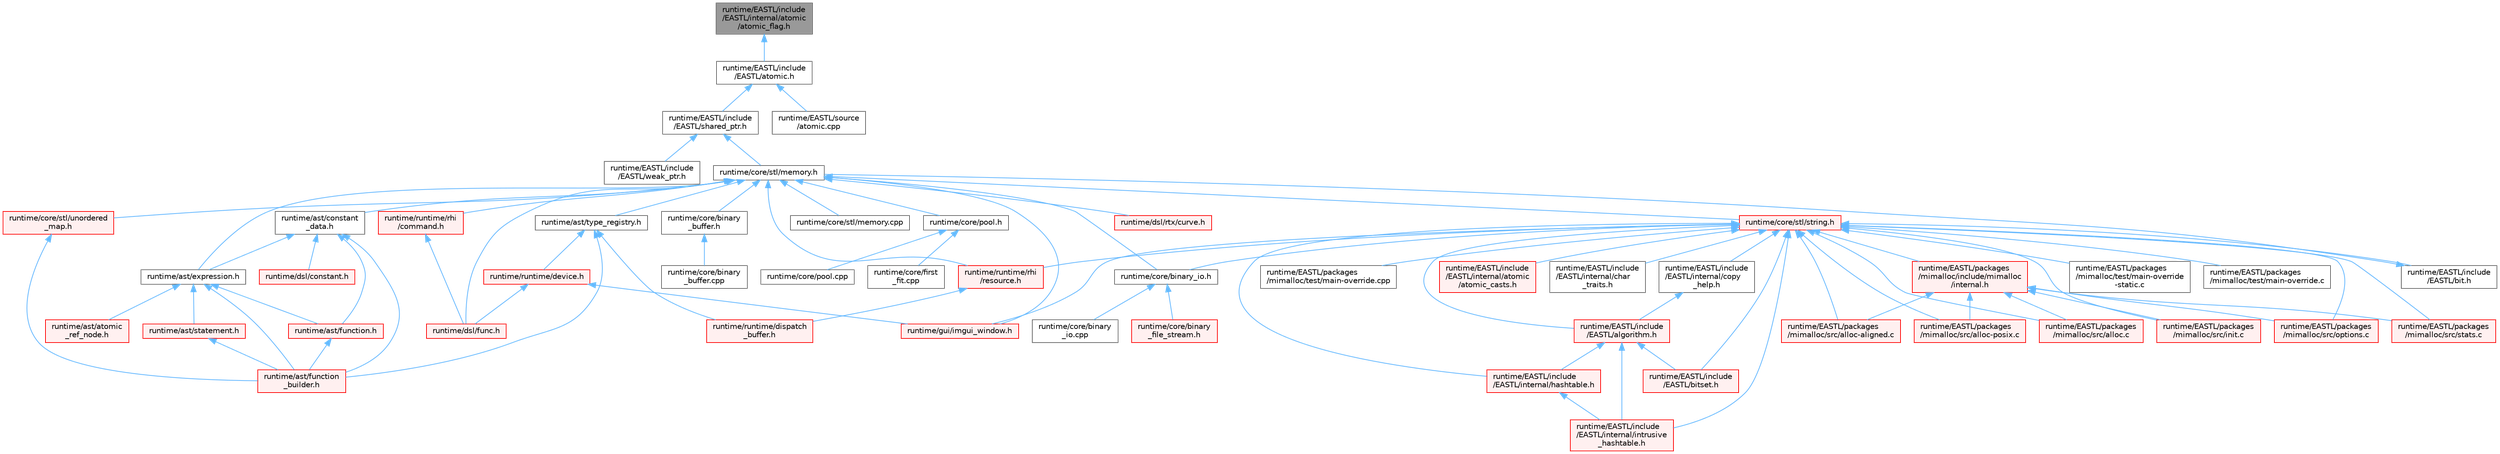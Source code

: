 digraph "runtime/EASTL/include/EASTL/internal/atomic/atomic_flag.h"
{
 // LATEX_PDF_SIZE
  bgcolor="transparent";
  edge [fontname=Helvetica,fontsize=10,labelfontname=Helvetica,labelfontsize=10];
  node [fontname=Helvetica,fontsize=10,shape=box,height=0.2,width=0.4];
  Node1 [id="Node000001",label="runtime/EASTL/include\l/EASTL/internal/atomic\l/atomic_flag.h",height=0.2,width=0.4,color="gray40", fillcolor="grey60", style="filled", fontcolor="black",tooltip=" "];
  Node1 -> Node2 [id="edge76_Node000001_Node000002",dir="back",color="steelblue1",style="solid",tooltip=" "];
  Node2 [id="Node000002",label="runtime/EASTL/include\l/EASTL/atomic.h",height=0.2,width=0.4,color="grey40", fillcolor="white", style="filled",URL="$_e_a_s_t_l_2include_2_e_a_s_t_l_2atomic_8h.html",tooltip=" "];
  Node2 -> Node3 [id="edge77_Node000002_Node000003",dir="back",color="steelblue1",style="solid",tooltip=" "];
  Node3 [id="Node000003",label="runtime/EASTL/include\l/EASTL/shared_ptr.h",height=0.2,width=0.4,color="grey40", fillcolor="white", style="filled",URL="$shared__ptr_8h.html",tooltip=" "];
  Node3 -> Node4 [id="edge78_Node000003_Node000004",dir="back",color="steelblue1",style="solid",tooltip=" "];
  Node4 [id="Node000004",label="runtime/EASTL/include\l/EASTL/weak_ptr.h",height=0.2,width=0.4,color="grey40", fillcolor="white", style="filled",URL="$weak__ptr_8h.html",tooltip=" "];
  Node3 -> Node5 [id="edge79_Node000003_Node000005",dir="back",color="steelblue1",style="solid",tooltip=" "];
  Node5 [id="Node000005",label="runtime/core/stl/memory.h",height=0.2,width=0.4,color="grey40", fillcolor="white", style="filled",URL="$core_2stl_2memory_8h.html",tooltip=" "];
  Node5 -> Node6 [id="edge80_Node000005_Node000006",dir="back",color="steelblue1",style="solid",tooltip=" "];
  Node6 [id="Node000006",label="runtime/ast/constant\l_data.h",height=0.2,width=0.4,color="grey40", fillcolor="white", style="filled",URL="$constant__data_8h.html",tooltip=" "];
  Node6 -> Node7 [id="edge81_Node000006_Node000007",dir="back",color="steelblue1",style="solid",tooltip=" "];
  Node7 [id="Node000007",label="runtime/ast/expression.h",height=0.2,width=0.4,color="grey40", fillcolor="white", style="filled",URL="$expression_8h.html",tooltip=" "];
  Node7 -> Node8 [id="edge82_Node000007_Node000008",dir="back",color="steelblue1",style="solid",tooltip=" "];
  Node8 [id="Node000008",label="runtime/ast/atomic\l_ref_node.h",height=0.2,width=0.4,color="red", fillcolor="#FFF0F0", style="filled",URL="$atomic__ref__node_8h.html",tooltip=" "];
  Node7 -> Node28 [id="edge83_Node000007_Node000028",dir="back",color="steelblue1",style="solid",tooltip=" "];
  Node28 [id="Node000028",label="runtime/ast/function.h",height=0.2,width=0.4,color="red", fillcolor="#FFF0F0", style="filled",URL="$ast_2function_8h.html",tooltip=" "];
  Node28 -> Node30 [id="edge84_Node000028_Node000030",dir="back",color="steelblue1",style="solid",tooltip=" "];
  Node30 [id="Node000030",label="runtime/ast/function\l_builder.h",height=0.2,width=0.4,color="red", fillcolor="#FFF0F0", style="filled",URL="$function__builder_8h.html",tooltip=" "];
  Node7 -> Node30 [id="edge85_Node000007_Node000030",dir="back",color="steelblue1",style="solid",tooltip=" "];
  Node7 -> Node57 [id="edge86_Node000007_Node000057",dir="back",color="steelblue1",style="solid",tooltip=" "];
  Node57 [id="Node000057",label="runtime/ast/statement.h",height=0.2,width=0.4,color="red", fillcolor="#FFF0F0", style="filled",URL="$statement_8h.html",tooltip=" "];
  Node57 -> Node30 [id="edge87_Node000057_Node000030",dir="back",color="steelblue1",style="solid",tooltip=" "];
  Node6 -> Node28 [id="edge88_Node000006_Node000028",dir="back",color="steelblue1",style="solid",tooltip=" "];
  Node6 -> Node30 [id="edge89_Node000006_Node000030",dir="back",color="steelblue1",style="solid",tooltip=" "];
  Node6 -> Node32 [id="edge90_Node000006_Node000032",dir="back",color="steelblue1",style="solid",tooltip=" "];
  Node32 [id="Node000032",label="runtime/dsl/constant.h",height=0.2,width=0.4,color="red", fillcolor="#FFF0F0", style="filled",URL="$constant_8h.html",tooltip=" "];
  Node5 -> Node7 [id="edge91_Node000005_Node000007",dir="back",color="steelblue1",style="solid",tooltip=" "];
  Node5 -> Node58 [id="edge92_Node000005_Node000058",dir="back",color="steelblue1",style="solid",tooltip=" "];
  Node58 [id="Node000058",label="runtime/ast/type_registry.h",height=0.2,width=0.4,color="grey40", fillcolor="white", style="filled",URL="$type__registry_8h.html",tooltip=" "];
  Node58 -> Node30 [id="edge93_Node000058_Node000030",dir="back",color="steelblue1",style="solid",tooltip=" "];
  Node58 -> Node48 [id="edge94_Node000058_Node000048",dir="back",color="steelblue1",style="solid",tooltip=" "];
  Node48 [id="Node000048",label="runtime/runtime/device.h",height=0.2,width=0.4,color="red", fillcolor="#FFF0F0", style="filled",URL="$device_8h.html",tooltip=" "];
  Node48 -> Node11 [id="edge95_Node000048_Node000011",dir="back",color="steelblue1",style="solid",tooltip=" "];
  Node11 [id="Node000011",label="runtime/dsl/func.h",height=0.2,width=0.4,color="red", fillcolor="#FFF0F0", style="filled",URL="$func_8h.html",tooltip=" "];
  Node48 -> Node49 [id="edge96_Node000048_Node000049",dir="back",color="steelblue1",style="solid",tooltip=" "];
  Node49 [id="Node000049",label="runtime/gui/imgui_window.h",height=0.2,width=0.4,color="red", fillcolor="#FFF0F0", style="filled",URL="$imgui__window_8h.html",tooltip=" "];
  Node58 -> Node50 [id="edge97_Node000058_Node000050",dir="back",color="steelblue1",style="solid",tooltip=" "];
  Node50 [id="Node000050",label="runtime/runtime/dispatch\l_buffer.h",height=0.2,width=0.4,color="red", fillcolor="#FFF0F0", style="filled",URL="$dispatch__buffer_8h.html",tooltip=" "];
  Node5 -> Node59 [id="edge98_Node000005_Node000059",dir="back",color="steelblue1",style="solid",tooltip=" "];
  Node59 [id="Node000059",label="runtime/core/binary\l_buffer.h",height=0.2,width=0.4,color="grey40", fillcolor="white", style="filled",URL="$binary__buffer_8h.html",tooltip=" "];
  Node59 -> Node60 [id="edge99_Node000059_Node000060",dir="back",color="steelblue1",style="solid",tooltip=" "];
  Node60 [id="Node000060",label="runtime/core/binary\l_buffer.cpp",height=0.2,width=0.4,color="grey40", fillcolor="white", style="filled",URL="$binary__buffer_8cpp.html",tooltip=" "];
  Node5 -> Node61 [id="edge100_Node000005_Node000061",dir="back",color="steelblue1",style="solid",tooltip=" "];
  Node61 [id="Node000061",label="runtime/core/binary_io.h",height=0.2,width=0.4,color="grey40", fillcolor="white", style="filled",URL="$binary__io_8h.html",tooltip=" "];
  Node61 -> Node62 [id="edge101_Node000061_Node000062",dir="back",color="steelblue1",style="solid",tooltip=" "];
  Node62 [id="Node000062",label="runtime/core/binary\l_file_stream.h",height=0.2,width=0.4,color="red", fillcolor="#FFF0F0", style="filled",URL="$binary__file__stream_8h.html",tooltip=" "];
  Node61 -> Node64 [id="edge102_Node000061_Node000064",dir="back",color="steelblue1",style="solid",tooltip=" "];
  Node64 [id="Node000064",label="runtime/core/binary\l_io.cpp",height=0.2,width=0.4,color="grey40", fillcolor="white", style="filled",URL="$binary__io_8cpp.html",tooltip=" "];
  Node5 -> Node65 [id="edge103_Node000005_Node000065",dir="back",color="steelblue1",style="solid",tooltip=" "];
  Node65 [id="Node000065",label="runtime/core/pool.h",height=0.2,width=0.4,color="grey40", fillcolor="white", style="filled",URL="$core_2pool_8h.html",tooltip=" "];
  Node65 -> Node66 [id="edge104_Node000065_Node000066",dir="back",color="steelblue1",style="solid",tooltip=" "];
  Node66 [id="Node000066",label="runtime/core/first\l_fit.cpp",height=0.2,width=0.4,color="grey40", fillcolor="white", style="filled",URL="$first__fit_8cpp.html",tooltip=" "];
  Node65 -> Node67 [id="edge105_Node000065_Node000067",dir="back",color="steelblue1",style="solid",tooltip=" "];
  Node67 [id="Node000067",label="runtime/core/pool.cpp",height=0.2,width=0.4,color="grey40", fillcolor="white", style="filled",URL="$pool_8cpp.html",tooltip=" "];
  Node5 -> Node68 [id="edge106_Node000005_Node000068",dir="back",color="steelblue1",style="solid",tooltip=" "];
  Node68 [id="Node000068",label="runtime/core/stl/memory.cpp",height=0.2,width=0.4,color="grey40", fillcolor="white", style="filled",URL="$core_2stl_2memory_8cpp.html",tooltip=" "];
  Node5 -> Node69 [id="edge107_Node000005_Node000069",dir="back",color="steelblue1",style="solid",tooltip=" "];
  Node69 [id="Node000069",label="runtime/core/stl/string.h",height=0.2,width=0.4,color="red", fillcolor="#FFF0F0", style="filled",URL="$string_8h.html",tooltip=" "];
  Node69 -> Node70 [id="edge108_Node000069_Node000070",dir="back",color="steelblue1",style="solid",tooltip=" "];
  Node70 [id="Node000070",label="runtime/EASTL/include\l/EASTL/algorithm.h",height=0.2,width=0.4,color="red", fillcolor="#FFF0F0", style="filled",URL="$_e_a_s_t_l_2include_2_e_a_s_t_l_2algorithm_8h.html",tooltip=" "];
  Node70 -> Node82 [id="edge109_Node000070_Node000082",dir="back",color="steelblue1",style="solid",tooltip=" "];
  Node82 [id="Node000082",label="runtime/EASTL/include\l/EASTL/bitset.h",height=0.2,width=0.4,color="red", fillcolor="#FFF0F0", style="filled",URL="$bitset_8h.html",tooltip=" "];
  Node70 -> Node100 [id="edge110_Node000070_Node000100",dir="back",color="steelblue1",style="solid",tooltip=" "];
  Node100 [id="Node000100",label="runtime/EASTL/include\l/EASTL/internal/hashtable.h",height=0.2,width=0.4,color="red", fillcolor="#FFF0F0", style="filled",URL="$hashtable_8h.html",tooltip=" "];
  Node100 -> Node110 [id="edge111_Node000100_Node000110",dir="back",color="steelblue1",style="solid",tooltip=" "];
  Node110 [id="Node000110",label="runtime/EASTL/include\l/EASTL/internal/intrusive\l_hashtable.h",height=0.2,width=0.4,color="red", fillcolor="#FFF0F0", style="filled",URL="$intrusive__hashtable_8h.html",tooltip=" "];
  Node70 -> Node110 [id="edge112_Node000070_Node000110",dir="back",color="steelblue1",style="solid",tooltip=" "];
  Node69 -> Node167 [id="edge113_Node000069_Node000167",dir="back",color="steelblue1",style="solid",tooltip=" "];
  Node167 [id="Node000167",label="runtime/EASTL/include\l/EASTL/bit.h",height=0.2,width=0.4,color="grey40", fillcolor="white", style="filled",URL="$bit_8h.html",tooltip=" "];
  Node167 -> Node5 [id="edge114_Node000167_Node000005",dir="back",color="steelblue1",style="solid",tooltip=" "];
  Node69 -> Node82 [id="edge115_Node000069_Node000082",dir="back",color="steelblue1",style="solid",tooltip=" "];
  Node69 -> Node168 [id="edge116_Node000069_Node000168",dir="back",color="steelblue1",style="solid",tooltip=" "];
  Node168 [id="Node000168",label="runtime/EASTL/include\l/EASTL/internal/atomic\l/atomic_casts.h",height=0.2,width=0.4,color="red", fillcolor="#FFF0F0", style="filled",URL="$atomic__casts_8h.html",tooltip=" "];
  Node69 -> Node170 [id="edge117_Node000069_Node000170",dir="back",color="steelblue1",style="solid",tooltip=" "];
  Node170 [id="Node000170",label="runtime/EASTL/include\l/EASTL/internal/char\l_traits.h",height=0.2,width=0.4,color="grey40", fillcolor="white", style="filled",URL="$char__traits_8h.html",tooltip=" "];
  Node69 -> Node171 [id="edge118_Node000069_Node000171",dir="back",color="steelblue1",style="solid",tooltip=" "];
  Node171 [id="Node000171",label="runtime/EASTL/include\l/EASTL/internal/copy\l_help.h",height=0.2,width=0.4,color="grey40", fillcolor="white", style="filled",URL="$copy__help_8h.html",tooltip=" "];
  Node171 -> Node70 [id="edge119_Node000171_Node000070",dir="back",color="steelblue1",style="solid",tooltip=" "];
  Node69 -> Node100 [id="edge120_Node000069_Node000100",dir="back",color="steelblue1",style="solid",tooltip=" "];
  Node69 -> Node110 [id="edge121_Node000069_Node000110",dir="back",color="steelblue1",style="solid",tooltip=" "];
  Node69 -> Node172 [id="edge122_Node000069_Node000172",dir="back",color="steelblue1",style="solid",tooltip=" "];
  Node172 [id="Node000172",label="runtime/EASTL/packages\l/mimalloc/include/mimalloc\l/internal.h",height=0.2,width=0.4,color="red", fillcolor="#FFF0F0", style="filled",URL="$_e_a_s_t_l_2packages_2mimalloc_2include_2mimalloc_2internal_8h.html",tooltip=" "];
  Node172 -> Node173 [id="edge123_Node000172_Node000173",dir="back",color="steelblue1",style="solid",tooltip=" "];
  Node173 [id="Node000173",label="runtime/EASTL/packages\l/mimalloc/src/alloc-aligned.c",height=0.2,width=0.4,color="red", fillcolor="#FFF0F0", style="filled",URL="$alloc-aligned_8c.html",tooltip=" "];
  Node172 -> Node176 [id="edge124_Node000172_Node000176",dir="back",color="steelblue1",style="solid",tooltip=" "];
  Node176 [id="Node000176",label="runtime/EASTL/packages\l/mimalloc/src/alloc-posix.c",height=0.2,width=0.4,color="red", fillcolor="#FFF0F0", style="filled",URL="$alloc-posix_8c.html",tooltip=" "];
  Node172 -> Node177 [id="edge125_Node000172_Node000177",dir="back",color="steelblue1",style="solid",tooltip=" "];
  Node177 [id="Node000177",label="runtime/EASTL/packages\l/mimalloc/src/alloc.c",height=0.2,width=0.4,color="red", fillcolor="#FFF0F0", style="filled",URL="$alloc_8c.html",tooltip=" "];
  Node172 -> Node183 [id="edge126_Node000172_Node000183",dir="back",color="steelblue1",style="solid",tooltip=" "];
  Node183 [id="Node000183",label="runtime/EASTL/packages\l/mimalloc/src/init.c",height=0.2,width=0.4,color="red", fillcolor="#FFF0F0", style="filled",URL="$_e_a_s_t_l_2packages_2mimalloc_2src_2init_8c.html",tooltip=" "];
  Node172 -> Node185 [id="edge127_Node000172_Node000185",dir="back",color="steelblue1",style="solid",tooltip=" "];
  Node185 [id="Node000185",label="runtime/EASTL/packages\l/mimalloc/src/options.c",height=0.2,width=0.4,color="red", fillcolor="#FFF0F0", style="filled",URL="$options_8c.html",tooltip=" "];
  Node172 -> Node198 [id="edge128_Node000172_Node000198",dir="back",color="steelblue1",style="solid",tooltip=" "];
  Node198 [id="Node000198",label="runtime/EASTL/packages\l/mimalloc/src/stats.c",height=0.2,width=0.4,color="red", fillcolor="#FFF0F0", style="filled",URL="$stats_8c.html",tooltip=" "];
  Node69 -> Node173 [id="edge129_Node000069_Node000173",dir="back",color="steelblue1",style="solid",tooltip=" "];
  Node69 -> Node176 [id="edge130_Node000069_Node000176",dir="back",color="steelblue1",style="solid",tooltip=" "];
  Node69 -> Node177 [id="edge131_Node000069_Node000177",dir="back",color="steelblue1",style="solid",tooltip=" "];
  Node69 -> Node183 [id="edge132_Node000069_Node000183",dir="back",color="steelblue1",style="solid",tooltip=" "];
  Node69 -> Node185 [id="edge133_Node000069_Node000185",dir="back",color="steelblue1",style="solid",tooltip=" "];
  Node69 -> Node198 [id="edge134_Node000069_Node000198",dir="back",color="steelblue1",style="solid",tooltip=" "];
  Node69 -> Node199 [id="edge135_Node000069_Node000199",dir="back",color="steelblue1",style="solid",tooltip=" "];
  Node199 [id="Node000199",label="runtime/EASTL/packages\l/mimalloc/test/main-override\l-static.c",height=0.2,width=0.4,color="grey40", fillcolor="white", style="filled",URL="$main-override-static_8c.html",tooltip=" "];
  Node69 -> Node200 [id="edge136_Node000069_Node000200",dir="back",color="steelblue1",style="solid",tooltip=" "];
  Node200 [id="Node000200",label="runtime/EASTL/packages\l/mimalloc/test/main-override.c",height=0.2,width=0.4,color="grey40", fillcolor="white", style="filled",URL="$main-override_8c.html",tooltip=" "];
  Node69 -> Node201 [id="edge137_Node000069_Node000201",dir="back",color="steelblue1",style="solid",tooltip=" "];
  Node201 [id="Node000201",label="runtime/EASTL/packages\l/mimalloc/test/main-override.cpp",height=0.2,width=0.4,color="grey40", fillcolor="white", style="filled",URL="$main-override_8cpp.html",tooltip=" "];
  Node69 -> Node61 [id="edge138_Node000069_Node000061",dir="back",color="steelblue1",style="solid",tooltip=" "];
  Node69 -> Node49 [id="edge139_Node000069_Node000049",dir="back",color="steelblue1",style="solid",tooltip=" "];
  Node69 -> Node215 [id="edge140_Node000069_Node000215",dir="back",color="steelblue1",style="solid",tooltip=" "];
  Node215 [id="Node000215",label="runtime/runtime/rhi\l/resource.h",height=0.2,width=0.4,color="red", fillcolor="#FFF0F0", style="filled",URL="$runtime_2rhi_2resource_8h.html",tooltip=" "];
  Node215 -> Node50 [id="edge141_Node000215_Node000050",dir="back",color="steelblue1",style="solid",tooltip=" "];
  Node5 -> Node90 [id="edge142_Node000005_Node000090",dir="back",color="steelblue1",style="solid",tooltip=" "];
  Node90 [id="Node000090",label="runtime/core/stl/unordered\l_map.h",height=0.2,width=0.4,color="red", fillcolor="#FFF0F0", style="filled",URL="$core_2stl_2unordered__map_8h.html",tooltip=" "];
  Node90 -> Node30 [id="edge143_Node000090_Node000030",dir="back",color="steelblue1",style="solid",tooltip=" "];
  Node5 -> Node11 [id="edge144_Node000005_Node000011",dir="back",color="steelblue1",style="solid",tooltip=" "];
  Node5 -> Node40 [id="edge145_Node000005_Node000040",dir="back",color="steelblue1",style="solid",tooltip=" "];
  Node40 [id="Node000040",label="runtime/dsl/rtx/curve.h",height=0.2,width=0.4,color="red", fillcolor="#FFF0F0", style="filled",URL="$dsl_2rtx_2curve_8h.html",tooltip=" "];
  Node5 -> Node49 [id="edge146_Node000005_Node000049",dir="back",color="steelblue1",style="solid",tooltip=" "];
  Node5 -> Node75 [id="edge147_Node000005_Node000075",dir="back",color="steelblue1",style="solid",tooltip=" "];
  Node75 [id="Node000075",label="runtime/runtime/rhi\l/command.h",height=0.2,width=0.4,color="red", fillcolor="#FFF0F0", style="filled",URL="$command_8h.html",tooltip=" "];
  Node75 -> Node11 [id="edge148_Node000075_Node000011",dir="back",color="steelblue1",style="solid",tooltip=" "];
  Node5 -> Node215 [id="edge149_Node000005_Node000215",dir="back",color="steelblue1",style="solid",tooltip=" "];
  Node2 -> Node473 [id="edge150_Node000002_Node000473",dir="back",color="steelblue1",style="solid",tooltip=" "];
  Node473 [id="Node000473",label="runtime/EASTL/source\l/atomic.cpp",height=0.2,width=0.4,color="grey40", fillcolor="white", style="filled",URL="$atomic_8cpp.html",tooltip=" "];
}
